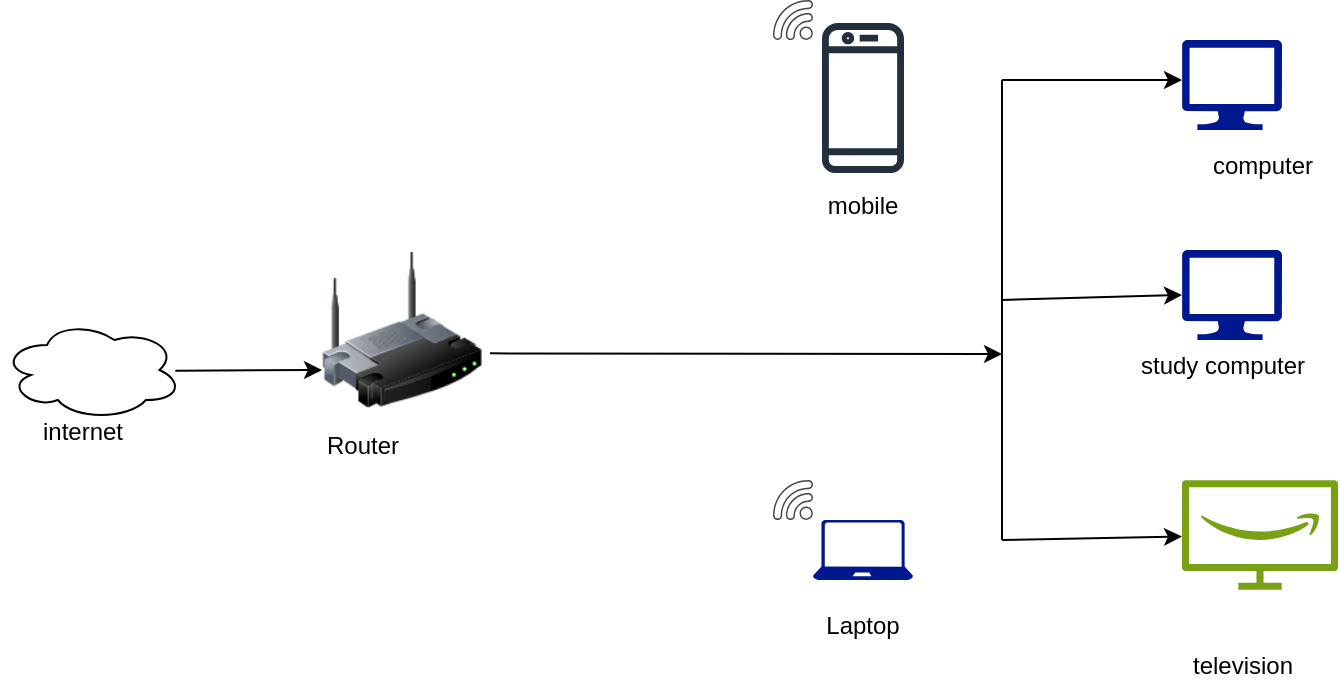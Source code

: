 <mxfile version="24.5.4" type="device">
  <diagram name="Page-1" id="Qw7njxOHFQbTLHyoZTwj">
    <mxGraphModel dx="746" dy="459" grid="1" gridSize="10" guides="1" tooltips="1" connect="1" arrows="1" fold="1" page="1" pageScale="1" pageWidth="850" pageHeight="1100" math="0" shadow="0">
      <root>
        <mxCell id="0" />
        <mxCell id="1" parent="0" />
        <mxCell id="WqJAnM6OYKsUapBiF_UJ-4" value="" style="ellipse;shape=cloud;whiteSpace=wrap;html=1;" vertex="1" parent="1">
          <mxGeometry x="10" y="210" width="90" height="50" as="geometry" />
        </mxCell>
        <mxCell id="WqJAnM6OYKsUapBiF_UJ-7" value="" style="sketch=0;outlineConnect=0;fontColor=#232F3E;gradientColor=none;fillColor=#232F3D;strokeColor=none;dashed=0;verticalLabelPosition=bottom;verticalAlign=top;align=center;html=1;fontSize=12;fontStyle=0;aspect=fixed;pointerEvents=1;shape=mxgraph.aws4.mobile_client;" vertex="1" parent="1">
          <mxGeometry x="420" y="60" width="41" height="78" as="geometry" />
        </mxCell>
        <mxCell id="WqJAnM6OYKsUapBiF_UJ-8" value="" style="sketch=0;aspect=fixed;pointerEvents=1;shadow=0;dashed=0;html=1;strokeColor=none;labelPosition=center;verticalLabelPosition=bottom;verticalAlign=top;align=center;fillColor=#00188D;shape=mxgraph.azure.laptop" vertex="1" parent="1">
          <mxGeometry x="415.5" y="310" width="50" height="30" as="geometry" />
        </mxCell>
        <mxCell id="WqJAnM6OYKsUapBiF_UJ-9" value="" style="sketch=0;aspect=fixed;pointerEvents=1;shadow=0;dashed=0;html=1;strokeColor=none;labelPosition=center;verticalLabelPosition=bottom;verticalAlign=top;align=center;fillColor=#00188D;shape=mxgraph.azure.computer" vertex="1" parent="1">
          <mxGeometry x="600" y="70" width="50" height="45" as="geometry" />
        </mxCell>
        <mxCell id="WqJAnM6OYKsUapBiF_UJ-10" value="" style="sketch=0;aspect=fixed;pointerEvents=1;shadow=0;dashed=0;html=1;strokeColor=none;labelPosition=center;verticalLabelPosition=bottom;verticalAlign=top;align=center;fillColor=#00188D;shape=mxgraph.azure.computer" vertex="1" parent="1">
          <mxGeometry x="600" y="175" width="50" height="45" as="geometry" />
        </mxCell>
        <mxCell id="WqJAnM6OYKsUapBiF_UJ-11" value="" style="sketch=0;outlineConnect=0;fontColor=#232F3E;gradientColor=none;fillColor=#7AA116;strokeColor=none;dashed=0;verticalLabelPosition=bottom;verticalAlign=top;align=center;html=1;fontSize=12;fontStyle=0;aspect=fixed;pointerEvents=1;shape=mxgraph.aws4.firetv;" vertex="1" parent="1">
          <mxGeometry x="600" y="290" width="78" height="55" as="geometry" />
        </mxCell>
        <mxCell id="WqJAnM6OYKsUapBiF_UJ-12" value="" style="endArrow=classic;html=1;rounded=0;exitX=0.963;exitY=0.507;exitDx=0;exitDy=0;exitPerimeter=0;entryX=0;entryY=0.5;entryDx=0;entryDy=0;" edge="1" parent="1" source="WqJAnM6OYKsUapBiF_UJ-4">
          <mxGeometry width="50" height="50" relative="1" as="geometry">
            <mxPoint x="360" y="270" as="sourcePoint" />
            <mxPoint x="170" y="235" as="targetPoint" />
          </mxGeometry>
        </mxCell>
        <mxCell id="WqJAnM6OYKsUapBiF_UJ-13" value="" style="image;html=1;image=img/lib/clip_art/networking/Wireless_Router_128x128.png" vertex="1" parent="1">
          <mxGeometry x="170" y="175" width="80" height="80" as="geometry" />
        </mxCell>
        <mxCell id="WqJAnM6OYKsUapBiF_UJ-14" value="" style="endArrow=classic;html=1;rounded=0;exitX=1.05;exitY=0.646;exitDx=0;exitDy=0;exitPerimeter=0;" edge="1" parent="1" source="WqJAnM6OYKsUapBiF_UJ-13">
          <mxGeometry width="50" height="50" relative="1" as="geometry">
            <mxPoint x="360" y="270" as="sourcePoint" />
            <mxPoint x="510" y="227" as="targetPoint" />
          </mxGeometry>
        </mxCell>
        <mxCell id="WqJAnM6OYKsUapBiF_UJ-15" value="" style="endArrow=none;html=1;rounded=0;" edge="1" parent="1">
          <mxGeometry width="50" height="50" relative="1" as="geometry">
            <mxPoint x="510" y="320" as="sourcePoint" />
            <mxPoint x="510" y="90" as="targetPoint" />
          </mxGeometry>
        </mxCell>
        <mxCell id="WqJAnM6OYKsUapBiF_UJ-16" value="" style="endArrow=classic;html=1;rounded=0;" edge="1" parent="1">
          <mxGeometry width="50" height="50" relative="1" as="geometry">
            <mxPoint x="510" y="90" as="sourcePoint" />
            <mxPoint x="600" y="90" as="targetPoint" />
          </mxGeometry>
        </mxCell>
        <mxCell id="WqJAnM6OYKsUapBiF_UJ-17" value="" style="endArrow=classic;html=1;rounded=0;entryX=0;entryY=0.5;entryDx=0;entryDy=0;entryPerimeter=0;" edge="1" parent="1" target="WqJAnM6OYKsUapBiF_UJ-10">
          <mxGeometry width="50" height="50" relative="1" as="geometry">
            <mxPoint x="510" y="200" as="sourcePoint" />
            <mxPoint x="410" y="220" as="targetPoint" />
          </mxGeometry>
        </mxCell>
        <mxCell id="WqJAnM6OYKsUapBiF_UJ-20" value="" style="endArrow=classic;html=1;rounded=0;" edge="1" parent="1" target="WqJAnM6OYKsUapBiF_UJ-11">
          <mxGeometry width="50" height="50" relative="1" as="geometry">
            <mxPoint x="510" y="320" as="sourcePoint" />
            <mxPoint x="410" y="220" as="targetPoint" />
          </mxGeometry>
        </mxCell>
        <mxCell id="WqJAnM6OYKsUapBiF_UJ-21" value="Router" style="text;html=1;align=center;verticalAlign=middle;resizable=0;points=[];autosize=1;strokeColor=none;fillColor=none;" vertex="1" parent="1">
          <mxGeometry x="160" y="258" width="60" height="30" as="geometry" />
        </mxCell>
        <mxCell id="WqJAnM6OYKsUapBiF_UJ-22" value="mobile" style="text;html=1;align=center;verticalAlign=middle;resizable=0;points=[];autosize=1;strokeColor=none;fillColor=none;" vertex="1" parent="1">
          <mxGeometry x="410" y="138" width="60" height="30" as="geometry" />
        </mxCell>
        <mxCell id="WqJAnM6OYKsUapBiF_UJ-23" value="Laptop" style="text;html=1;align=center;verticalAlign=middle;resizable=0;points=[];autosize=1;strokeColor=none;fillColor=none;" vertex="1" parent="1">
          <mxGeometry x="410" y="348" width="60" height="30" as="geometry" />
        </mxCell>
        <mxCell id="WqJAnM6OYKsUapBiF_UJ-24" value="computer" style="text;html=1;align=center;verticalAlign=middle;resizable=0;points=[];autosize=1;strokeColor=none;fillColor=none;" vertex="1" parent="1">
          <mxGeometry x="605" y="118" width="70" height="30" as="geometry" />
        </mxCell>
        <mxCell id="WqJAnM6OYKsUapBiF_UJ-25" value="study computer" style="text;html=1;align=center;verticalAlign=middle;resizable=0;points=[];autosize=1;strokeColor=none;fillColor=none;" vertex="1" parent="1">
          <mxGeometry x="565" y="218" width="110" height="30" as="geometry" />
        </mxCell>
        <mxCell id="WqJAnM6OYKsUapBiF_UJ-26" value="television" style="text;html=1;align=center;verticalAlign=middle;resizable=0;points=[];autosize=1;strokeColor=none;fillColor=none;" vertex="1" parent="1">
          <mxGeometry x="595" y="368" width="70" height="30" as="geometry" />
        </mxCell>
        <mxCell id="WqJAnM6OYKsUapBiF_UJ-27" value="" style="sketch=0;pointerEvents=1;shadow=0;dashed=0;html=1;strokeColor=none;fillColor=#434445;aspect=fixed;labelPosition=center;verticalLabelPosition=bottom;verticalAlign=top;align=center;outlineConnect=0;shape=mxgraph.vvd.wi_fi;direction=north;" vertex="1" parent="1">
          <mxGeometry x="395.5" y="50" width="20" height="20" as="geometry" />
        </mxCell>
        <mxCell id="WqJAnM6OYKsUapBiF_UJ-28" value="" style="sketch=0;pointerEvents=1;shadow=0;dashed=0;html=1;strokeColor=none;fillColor=#434445;aspect=fixed;labelPosition=center;verticalLabelPosition=bottom;verticalAlign=top;align=center;outlineConnect=0;shape=mxgraph.vvd.wi_fi;direction=north;" vertex="1" parent="1">
          <mxGeometry x="395.5" y="290" width="20" height="20" as="geometry" />
        </mxCell>
        <mxCell id="WqJAnM6OYKsUapBiF_UJ-29" value="internet&lt;div&gt;&lt;br&gt;&lt;/div&gt;" style="text;html=1;align=center;verticalAlign=middle;resizable=0;points=[];autosize=1;strokeColor=none;fillColor=none;" vertex="1" parent="1">
          <mxGeometry x="20" y="253" width="60" height="40" as="geometry" />
        </mxCell>
      </root>
    </mxGraphModel>
  </diagram>
</mxfile>
